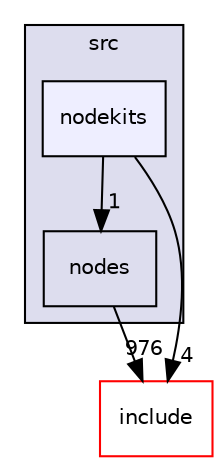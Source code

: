 digraph "src/nodekits" {
  compound=true
  node [ fontsize="10", fontname="Helvetica"];
  edge [ labelfontsize="10", labelfontname="Helvetica"];
  subgraph clusterdir_68267d1309a1af8e8297ef4c3efbcdba {
    graph [ bgcolor="#ddddee", pencolor="black", label="src" fontname="Helvetica", fontsize="10", URL="dir_68267d1309a1af8e8297ef4c3efbcdba.html"]
  dir_b50dc725db71458029b22868a9250dc9 [shape=box label="nodes" URL="dir_b50dc725db71458029b22868a9250dc9.html"];
  dir_43efa77eb199c3dfd18efbf7d4510988 [shape=box, label="nodekits", style="filled", fillcolor="#eeeeff", pencolor="black", URL="dir_43efa77eb199c3dfd18efbf7d4510988.html"];
  }
  dir_d44c64559bbebec7f509842c48db8b23 [shape=box label="include" fillcolor="white" style="filled" color="red" URL="dir_d44c64559bbebec7f509842c48db8b23.html"];
  dir_43efa77eb199c3dfd18efbf7d4510988->dir_b50dc725db71458029b22868a9250dc9 [headlabel="1", labeldistance=1.5 headhref="dir_000072_000073.html"];
  dir_43efa77eb199c3dfd18efbf7d4510988->dir_d44c64559bbebec7f509842c48db8b23 [headlabel="4", labeldistance=1.5 headhref="dir_000072_000000.html"];
  dir_b50dc725db71458029b22868a9250dc9->dir_d44c64559bbebec7f509842c48db8b23 [headlabel="976", labeldistance=1.5 headhref="dir_000073_000000.html"];
}
